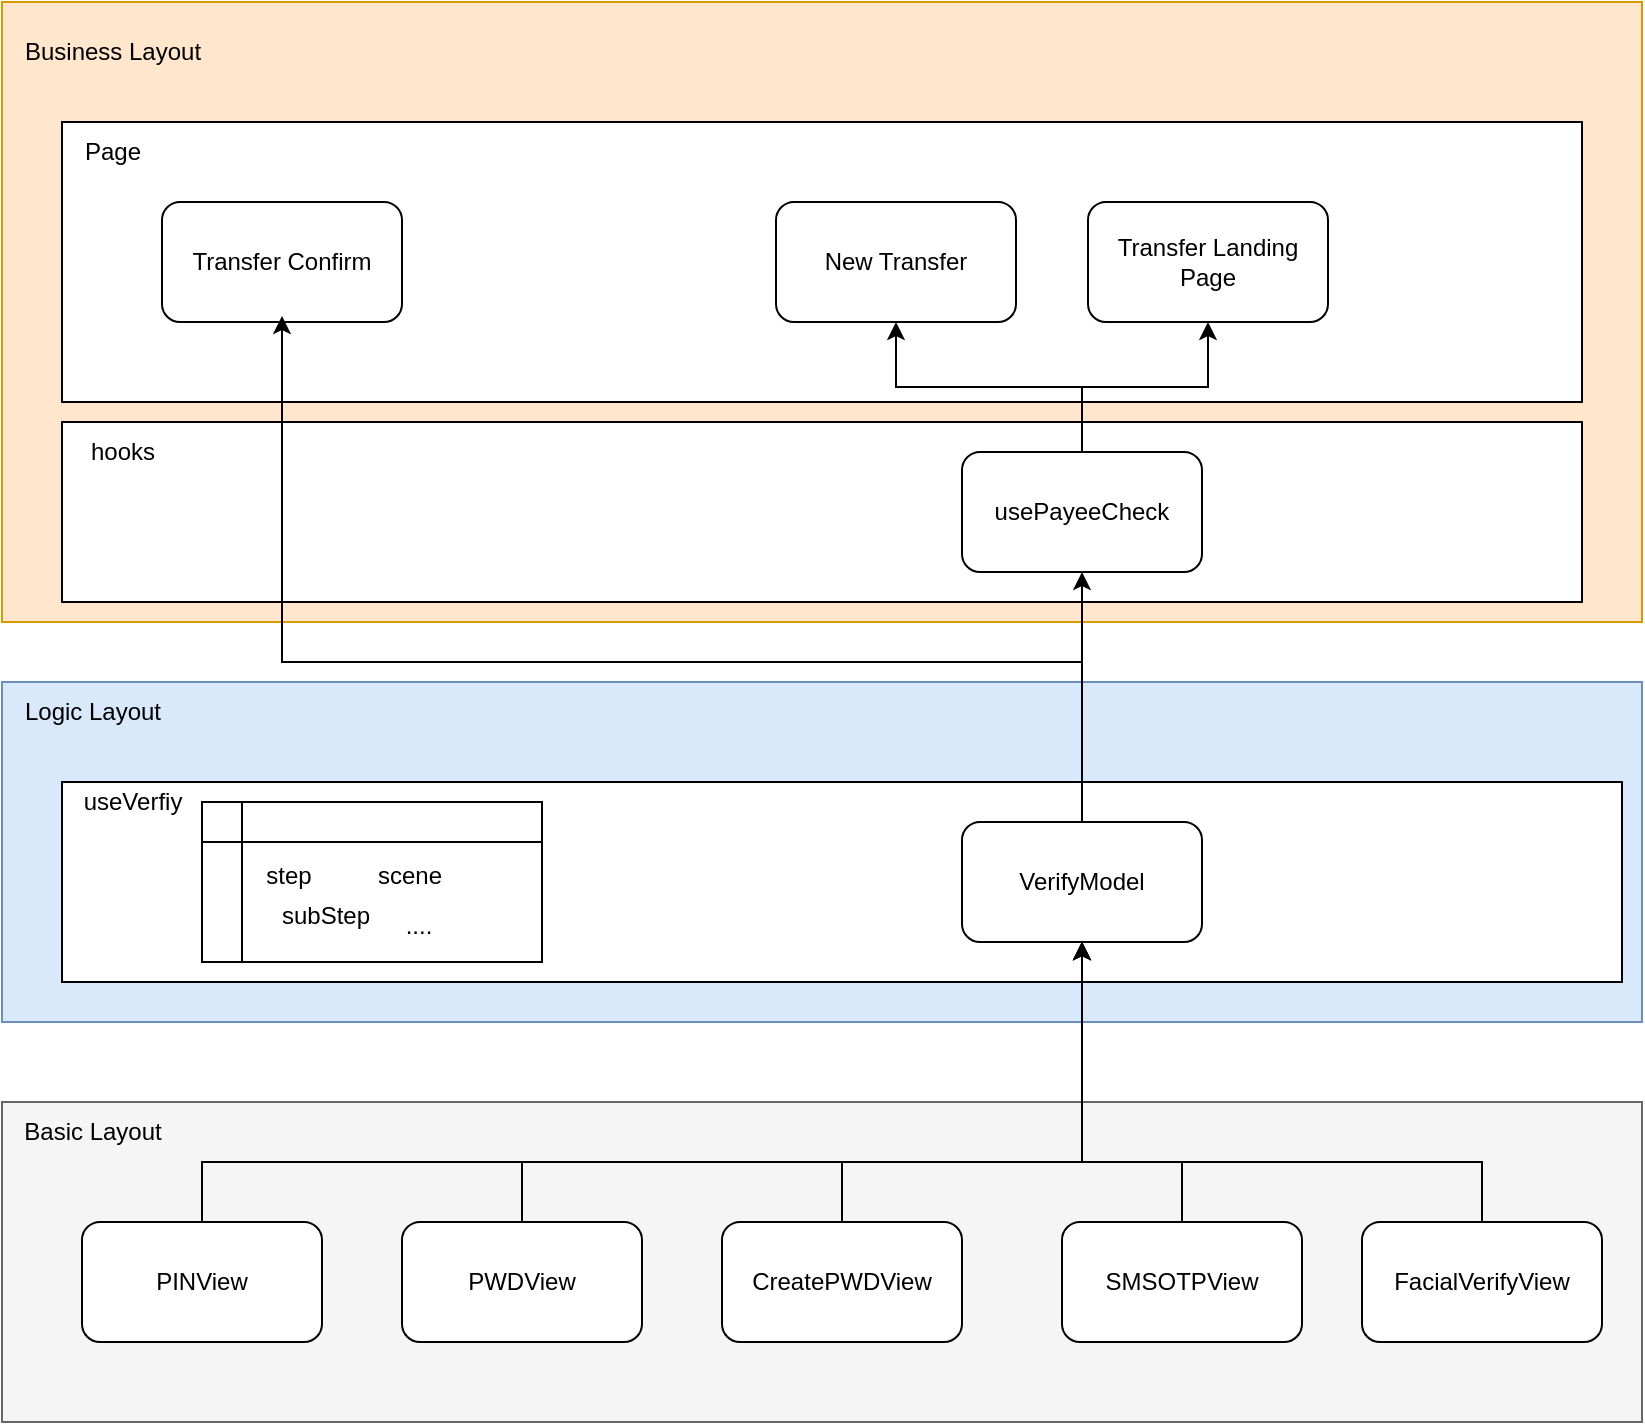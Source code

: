 <mxfile version="20.8.21" type="github" pages="2">
  <diagram id="tug-MrQS2ArPpJNBZUA7" name="第 1 页">
    <mxGraphModel dx="1242" dy="1964" grid="1" gridSize="10" guides="1" tooltips="1" connect="1" arrows="1" fold="1" page="1" pageScale="1" pageWidth="827" pageHeight="1169" math="0" shadow="0">
      <root>
        <mxCell id="0" />
        <mxCell id="1" parent="0" />
        <mxCell id="47pUHz8qlLQvw9tdH5vL-11" value="" style="rounded=0;whiteSpace=wrap;html=1;fillColor=#dae8fc;strokeColor=#6c8ebf;" parent="1" vertex="1">
          <mxGeometry x="80" y="330" width="820" height="170" as="geometry" />
        </mxCell>
        <mxCell id="47pUHz8qlLQvw9tdH5vL-1" value="" style="rounded=0;whiteSpace=wrap;html=1;fillColor=#ffe6cc;strokeColor=#d79b00;" parent="1" vertex="1">
          <mxGeometry x="80" y="-10" width="820" height="310" as="geometry" />
        </mxCell>
        <mxCell id="47pUHz8qlLQvw9tdH5vL-2" value="" style="rounded=0;whiteSpace=wrap;html=1;" parent="1" vertex="1">
          <mxGeometry x="110" y="50" width="760" height="140" as="geometry" />
        </mxCell>
        <mxCell id="47pUHz8qlLQvw9tdH5vL-3" value="Page" style="text;html=1;align=center;verticalAlign=middle;resizable=0;points=[];autosize=1;strokeColor=none;fillColor=none;" parent="1" vertex="1">
          <mxGeometry x="110" y="50" width="50" height="30" as="geometry" />
        </mxCell>
        <mxCell id="47pUHz8qlLQvw9tdH5vL-4" value="Transfer Confirm" style="rounded=1;whiteSpace=wrap;html=1;fontFamily=Helvetica;fontSize=12;fontColor=default;align=center;strokeColor=default;fillColor=default;" parent="1" vertex="1">
          <mxGeometry x="160" y="90" width="120" height="60" as="geometry" />
        </mxCell>
        <mxCell id="47pUHz8qlLQvw9tdH5vL-5" value="New Transfer" style="rounded=1;whiteSpace=wrap;html=1;fontFamily=Helvetica;fontSize=12;fontColor=default;align=center;strokeColor=default;fillColor=default;" parent="1" vertex="1">
          <mxGeometry x="467" y="90" width="120" height="60" as="geometry" />
        </mxCell>
        <mxCell id="47pUHz8qlLQvw9tdH5vL-6" value="" style="rounded=0;whiteSpace=wrap;html=1;" parent="1" vertex="1">
          <mxGeometry x="110" y="380" width="780" height="100" as="geometry" />
        </mxCell>
        <mxCell id="47pUHz8qlLQvw9tdH5vL-8" value="VerifyModel" style="rounded=1;whiteSpace=wrap;html=1;" parent="1" vertex="1">
          <mxGeometry x="560" y="400" width="120" height="60" as="geometry" />
        </mxCell>
        <mxCell id="47pUHz8qlLQvw9tdH5vL-9" value="&lt;span style=&quot;&quot;&gt;useVerfiy&lt;/span&gt;" style="text;html=1;align=center;verticalAlign=middle;resizable=0;points=[];autosize=1;strokeColor=none;fillColor=none;" parent="1" vertex="1">
          <mxGeometry x="110" y="375" width="70" height="30" as="geometry" />
        </mxCell>
        <mxCell id="47pUHz8qlLQvw9tdH5vL-10" value="Business Layout" style="text;html=1;align=center;verticalAlign=middle;resizable=0;points=[];autosize=1;strokeColor=none;fillColor=none;" parent="1" vertex="1">
          <mxGeometry x="80" width="110" height="30" as="geometry" />
        </mxCell>
        <mxCell id="47pUHz8qlLQvw9tdH5vL-12" value="Logic Layout" style="text;html=1;align=center;verticalAlign=middle;resizable=0;points=[];autosize=1;strokeColor=none;fillColor=none;" parent="1" vertex="1">
          <mxGeometry x="80" y="330" width="90" height="30" as="geometry" />
        </mxCell>
        <mxCell id="47pUHz8qlLQvw9tdH5vL-13" value="" style="rounded=0;whiteSpace=wrap;html=1;fillColor=#f5f5f5;fontColor=#333333;strokeColor=#666666;" parent="1" vertex="1">
          <mxGeometry x="80" y="540" width="820" height="160" as="geometry" />
        </mxCell>
        <mxCell id="47pUHz8qlLQvw9tdH5vL-14" value="Basic Layout" style="text;html=1;align=center;verticalAlign=middle;resizable=0;points=[];autosize=1;strokeColor=none;fillColor=none;" parent="1" vertex="1">
          <mxGeometry x="80" y="540" width="90" height="30" as="geometry" />
        </mxCell>
        <mxCell id="47pUHz8qlLQvw9tdH5vL-22" value="" style="group" parent="1" vertex="1" connectable="0">
          <mxGeometry x="180" y="390" width="170" height="80" as="geometry" />
        </mxCell>
        <mxCell id="47pUHz8qlLQvw9tdH5vL-20" value="" style="shape=internalStorage;whiteSpace=wrap;html=1;backgroundOutline=1;" parent="47pUHz8qlLQvw9tdH5vL-22" vertex="1">
          <mxGeometry width="170" height="80" as="geometry" />
        </mxCell>
        <mxCell id="47pUHz8qlLQvw9tdH5vL-15" value="step" style="text;html=1;strokeColor=none;fillColor=none;align=center;verticalAlign=middle;whiteSpace=wrap;rounded=0;" parent="47pUHz8qlLQvw9tdH5vL-22" vertex="1">
          <mxGeometry x="17" y="26.67" width="53" height="20" as="geometry" />
        </mxCell>
        <mxCell id="47pUHz8qlLQvw9tdH5vL-16" value="scene" style="text;html=1;strokeColor=none;fillColor=none;align=center;verticalAlign=middle;whiteSpace=wrap;rounded=0;" parent="47pUHz8qlLQvw9tdH5vL-22" vertex="1">
          <mxGeometry x="80" y="26.67" width="47.5" height="20" as="geometry" />
        </mxCell>
        <mxCell id="47pUHz8qlLQvw9tdH5vL-17" value="subStep" style="text;html=1;strokeColor=none;fillColor=none;align=center;verticalAlign=middle;whiteSpace=wrap;rounded=0;" parent="47pUHz8qlLQvw9tdH5vL-22" vertex="1">
          <mxGeometry x="34" y="46.67" width="56" height="20" as="geometry" />
        </mxCell>
        <mxCell id="47pUHz8qlLQvw9tdH5vL-21" value="...." style="text;html=1;align=center;verticalAlign=middle;resizable=0;points=[];autosize=1;strokeColor=none;fillColor=none;" parent="47pUHz8qlLQvw9tdH5vL-22" vertex="1">
          <mxGeometry x="87.5" y="46.67" width="40" height="30" as="geometry" />
        </mxCell>
        <mxCell id="47pUHz8qlLQvw9tdH5vL-28" style="edgeStyle=orthogonalEdgeStyle;rounded=0;orthogonalLoop=1;jettySize=auto;html=1;" parent="1" source="47pUHz8qlLQvw9tdH5vL-24" target="47pUHz8qlLQvw9tdH5vL-8" edge="1">
          <mxGeometry relative="1" as="geometry">
            <Array as="points">
              <mxPoint x="180" y="570" />
              <mxPoint x="620" y="570" />
            </Array>
          </mxGeometry>
        </mxCell>
        <mxCell id="47pUHz8qlLQvw9tdH5vL-24" value="PINView" style="rounded=1;whiteSpace=wrap;html=1;" parent="1" vertex="1">
          <mxGeometry x="120" y="600" width="120" height="60" as="geometry" />
        </mxCell>
        <mxCell id="47pUHz8qlLQvw9tdH5vL-29" style="edgeStyle=orthogonalEdgeStyle;rounded=0;orthogonalLoop=1;jettySize=auto;html=1;entryX=0.5;entryY=1;entryDx=0;entryDy=0;" parent="1" source="47pUHz8qlLQvw9tdH5vL-25" target="47pUHz8qlLQvw9tdH5vL-8" edge="1">
          <mxGeometry relative="1" as="geometry">
            <Array as="points">
              <mxPoint x="340" y="570" />
              <mxPoint x="620" y="570" />
            </Array>
          </mxGeometry>
        </mxCell>
        <mxCell id="47pUHz8qlLQvw9tdH5vL-25" value="PWDView" style="rounded=1;whiteSpace=wrap;html=1;" parent="1" vertex="1">
          <mxGeometry x="280" y="600" width="120" height="60" as="geometry" />
        </mxCell>
        <mxCell id="47pUHz8qlLQvw9tdH5vL-30" style="edgeStyle=orthogonalEdgeStyle;rounded=0;orthogonalLoop=1;jettySize=auto;html=1;" parent="1" source="47pUHz8qlLQvw9tdH5vL-26" target="47pUHz8qlLQvw9tdH5vL-8" edge="1">
          <mxGeometry relative="1" as="geometry">
            <Array as="points">
              <mxPoint x="500" y="570" />
              <mxPoint x="620" y="570" />
            </Array>
          </mxGeometry>
        </mxCell>
        <mxCell id="47pUHz8qlLQvw9tdH5vL-26" value="CreatePWDView" style="rounded=1;whiteSpace=wrap;html=1;" parent="1" vertex="1">
          <mxGeometry x="440" y="600" width="120" height="60" as="geometry" />
        </mxCell>
        <mxCell id="47pUHz8qlLQvw9tdH5vL-31" style="edgeStyle=orthogonalEdgeStyle;rounded=0;orthogonalLoop=1;jettySize=auto;html=1;entryX=0.5;entryY=1;entryDx=0;entryDy=0;" parent="1" source="47pUHz8qlLQvw9tdH5vL-27" target="47pUHz8qlLQvw9tdH5vL-8" edge="1">
          <mxGeometry relative="1" as="geometry">
            <Array as="points">
              <mxPoint x="670" y="570" />
              <mxPoint x="620" y="570" />
            </Array>
          </mxGeometry>
        </mxCell>
        <mxCell id="47pUHz8qlLQvw9tdH5vL-27" value="SMSOTPView" style="rounded=1;whiteSpace=wrap;html=1;" parent="1" vertex="1">
          <mxGeometry x="610" y="600" width="120" height="60" as="geometry" />
        </mxCell>
        <mxCell id="wXyz6Q06AJI_B1UI5oNw-1" value="Transfer Landing Page" style="rounded=1;whiteSpace=wrap;html=1;fontFamily=Helvetica;fontSize=12;fontColor=default;align=center;strokeColor=default;fillColor=default;" parent="1" vertex="1">
          <mxGeometry x="623" y="90" width="120" height="60" as="geometry" />
        </mxCell>
        <mxCell id="wXyz6Q06AJI_B1UI5oNw-2" value="" style="rounded=0;whiteSpace=wrap;html=1;" parent="1" vertex="1">
          <mxGeometry x="110" y="200" width="760" height="90" as="geometry" />
        </mxCell>
        <mxCell id="wXyz6Q06AJI_B1UI5oNw-6" style="edgeStyle=orthogonalEdgeStyle;rounded=0;orthogonalLoop=1;jettySize=auto;html=1;" parent="1" source="wXyz6Q06AJI_B1UI5oNw-3" target="47pUHz8qlLQvw9tdH5vL-5" edge="1">
          <mxGeometry relative="1" as="geometry" />
        </mxCell>
        <mxCell id="wXyz6Q06AJI_B1UI5oNw-7" style="edgeStyle=orthogonalEdgeStyle;rounded=0;orthogonalLoop=1;jettySize=auto;html=1;" parent="1" source="wXyz6Q06AJI_B1UI5oNw-3" target="wXyz6Q06AJI_B1UI5oNw-1" edge="1">
          <mxGeometry relative="1" as="geometry" />
        </mxCell>
        <mxCell id="wXyz6Q06AJI_B1UI5oNw-3" value="usePayeeCheck" style="rounded=1;whiteSpace=wrap;html=1;fontFamily=Helvetica;fontSize=12;fontColor=default;align=center;strokeColor=default;fillColor=default;" parent="1" vertex="1">
          <mxGeometry x="560" y="215" width="120" height="60" as="geometry" />
        </mxCell>
        <mxCell id="47pUHz8qlLQvw9tdH5vL-19" style="edgeStyle=orthogonalEdgeStyle;rounded=0;orthogonalLoop=1;jettySize=auto;html=1;entryX=0.5;entryY=1;entryDx=0;entryDy=0;exitX=0.5;exitY=0;exitDx=0;exitDy=0;" parent="1" source="47pUHz8qlLQvw9tdH5vL-8" edge="1">
          <mxGeometry relative="1" as="geometry">
            <Array as="points">
              <mxPoint x="620" y="320" />
              <mxPoint x="220" y="320" />
            </Array>
            <mxPoint x="474" y="397" as="sourcePoint" />
            <mxPoint x="220" y="147" as="targetPoint" />
          </mxGeometry>
        </mxCell>
        <mxCell id="wXyz6Q06AJI_B1UI5oNw-4" value="hooks" style="text;html=1;align=center;verticalAlign=middle;resizable=0;points=[];autosize=1;strokeColor=none;fillColor=none;" parent="1" vertex="1">
          <mxGeometry x="110" y="200" width="60" height="30" as="geometry" />
        </mxCell>
        <mxCell id="wXyz6Q06AJI_B1UI5oNw-5" style="edgeStyle=orthogonalEdgeStyle;rounded=0;orthogonalLoop=1;jettySize=auto;html=1;entryX=0.5;entryY=1;entryDx=0;entryDy=0;" parent="1" source="47pUHz8qlLQvw9tdH5vL-8" target="wXyz6Q06AJI_B1UI5oNw-3" edge="1">
          <mxGeometry relative="1" as="geometry" />
        </mxCell>
        <mxCell id="XZqSzWeyP3mBKSsPZ4cO-2" style="edgeStyle=orthogonalEdgeStyle;rounded=0;orthogonalLoop=1;jettySize=auto;html=1;entryX=0.5;entryY=1;entryDx=0;entryDy=0;" parent="1" source="XZqSzWeyP3mBKSsPZ4cO-1" target="47pUHz8qlLQvw9tdH5vL-8" edge="1">
          <mxGeometry relative="1" as="geometry">
            <Array as="points">
              <mxPoint x="820" y="570" />
              <mxPoint x="620" y="570" />
            </Array>
          </mxGeometry>
        </mxCell>
        <mxCell id="XZqSzWeyP3mBKSsPZ4cO-1" value="FacialVerifyView" style="rounded=1;whiteSpace=wrap;html=1;" parent="1" vertex="1">
          <mxGeometry x="760" y="600" width="120" height="60" as="geometry" />
        </mxCell>
      </root>
    </mxGraphModel>
  </diagram>
  <diagram id="4Cbg82KS4nXGas6lxXEj" name="第 2 页">
    <mxGraphModel dx="1242" dy="795" grid="1" gridSize="10" guides="1" tooltips="1" connect="1" arrows="1" fold="1" page="1" pageScale="1" pageWidth="827" pageHeight="1169" math="0" shadow="0">
      <root>
        <mxCell id="0" />
        <mxCell id="1" parent="0" />
        <mxCell id="F14RW6M02W7KwmeuQx0O-1" value="" style="rounded=0;whiteSpace=wrap;html=1;fillColor=#dae8fc;strokeColor=#6c8ebf;" vertex="1" parent="1">
          <mxGeometry x="80" y="330" width="820" height="170" as="geometry" />
        </mxCell>
        <mxCell id="F14RW6M02W7KwmeuQx0O-2" value="" style="rounded=0;whiteSpace=wrap;html=1;fillColor=#ffe6cc;strokeColor=#d79b00;" vertex="1" parent="1">
          <mxGeometry x="80" y="90" width="820" height="210" as="geometry" />
        </mxCell>
        <mxCell id="F14RW6M02W7KwmeuQx0O-3" value="" style="rounded=0;whiteSpace=wrap;html=1;" vertex="1" parent="1">
          <mxGeometry x="110" y="120" width="760" height="140" as="geometry" />
        </mxCell>
        <mxCell id="F14RW6M02W7KwmeuQx0O-4" value="Page" style="text;html=1;align=center;verticalAlign=middle;resizable=0;points=[];autosize=1;strokeColor=none;fillColor=none;" vertex="1" parent="1">
          <mxGeometry x="110" y="120" width="50" height="30" as="geometry" />
        </mxCell>
        <mxCell id="F14RW6M02W7KwmeuQx0O-5" value="Login" style="rounded=1;whiteSpace=wrap;html=1;fontFamily=Helvetica;fontSize=12;fontColor=default;align=center;strokeColor=default;fillColor=default;" vertex="1" parent="1">
          <mxGeometry x="280" y="165" width="120" height="60" as="geometry" />
        </mxCell>
        <mxCell id="F14RW6M02W7KwmeuQx0O-6" value="Security Verify" style="rounded=1;whiteSpace=wrap;html=1;fontFamily=Helvetica;fontSize=12;fontColor=default;align=center;strokeColor=default;fillColor=default;" vertex="1" parent="1">
          <mxGeometry x="430" y="165" width="120" height="60" as="geometry" />
        </mxCell>
        <mxCell id="F14RW6M02W7KwmeuQx0O-7" value="" style="rounded=0;whiteSpace=wrap;html=1;" vertex="1" parent="1">
          <mxGeometry x="110" y="380" width="780" height="100" as="geometry" />
        </mxCell>
        <mxCell id="F14RW6M02W7KwmeuQx0O-8" style="edgeStyle=orthogonalEdgeStyle;rounded=0;orthogonalLoop=1;jettySize=auto;html=1;entryX=0.5;entryY=1;entryDx=0;entryDy=0;" edge="1" parent="1" source="F14RW6M02W7KwmeuQx0O-9" target="F14RW6M02W7KwmeuQx0O-29">
          <mxGeometry relative="1" as="geometry">
            <Array as="points">
              <mxPoint x="620" y="310" />
              <mxPoint x="630" y="310" />
            </Array>
          </mxGeometry>
        </mxCell>
        <mxCell id="F14RW6M02W7KwmeuQx0O-35" style="edgeStyle=orthogonalEdgeStyle;rounded=0;orthogonalLoop=1;jettySize=auto;html=1;" edge="1" parent="1" source="F14RW6M02W7KwmeuQx0O-9" target="F14RW6M02W7KwmeuQx0O-34">
          <mxGeometry relative="1" as="geometry">
            <Array as="points">
              <mxPoint x="620" y="310" />
              <mxPoint x="780" y="310" />
            </Array>
          </mxGeometry>
        </mxCell>
        <mxCell id="F14RW6M02W7KwmeuQx0O-9" value="VerifyModel" style="rounded=1;whiteSpace=wrap;html=1;" vertex="1" parent="1">
          <mxGeometry x="560" y="400" width="120" height="60" as="geometry" />
        </mxCell>
        <mxCell id="F14RW6M02W7KwmeuQx0O-10" value="&lt;span style=&quot;&quot;&gt;useVerfiy&lt;/span&gt;" style="text;html=1;align=center;verticalAlign=middle;resizable=0;points=[];autosize=1;strokeColor=none;fillColor=none;" vertex="1" parent="1">
          <mxGeometry x="110" y="375" width="70" height="30" as="geometry" />
        </mxCell>
        <mxCell id="F14RW6M02W7KwmeuQx0O-11" value="Business Layout" style="text;html=1;align=center;verticalAlign=middle;resizable=0;points=[];autosize=1;strokeColor=none;fillColor=none;" vertex="1" parent="1">
          <mxGeometry x="80" y="90" width="110" height="30" as="geometry" />
        </mxCell>
        <mxCell id="F14RW6M02W7KwmeuQx0O-12" value="Logic Layout" style="text;html=1;align=center;verticalAlign=middle;resizable=0;points=[];autosize=1;strokeColor=none;fillColor=none;" vertex="1" parent="1">
          <mxGeometry x="80" y="330" width="90" height="30" as="geometry" />
        </mxCell>
        <mxCell id="F14RW6M02W7KwmeuQx0O-13" value="" style="rounded=0;whiteSpace=wrap;html=1;fillColor=#f5f5f5;fontColor=#333333;strokeColor=#666666;" vertex="1" parent="1">
          <mxGeometry x="80" y="540" width="820" height="160" as="geometry" />
        </mxCell>
        <mxCell id="F14RW6M02W7KwmeuQx0O-14" value="Basic Layout" style="text;html=1;align=center;verticalAlign=middle;resizable=0;points=[];autosize=1;strokeColor=none;fillColor=none;" vertex="1" parent="1">
          <mxGeometry x="80" y="540" width="90" height="30" as="geometry" />
        </mxCell>
        <mxCell id="F14RW6M02W7KwmeuQx0O-15" value="" style="group" vertex="1" connectable="0" parent="1">
          <mxGeometry x="180" y="390" width="170" height="80" as="geometry" />
        </mxCell>
        <mxCell id="F14RW6M02W7KwmeuQx0O-16" value="" style="shape=internalStorage;whiteSpace=wrap;html=1;backgroundOutline=1;" vertex="1" parent="F14RW6M02W7KwmeuQx0O-15">
          <mxGeometry width="170" height="80" as="geometry" />
        </mxCell>
        <mxCell id="F14RW6M02W7KwmeuQx0O-17" value="step" style="text;html=1;strokeColor=none;fillColor=none;align=center;verticalAlign=middle;whiteSpace=wrap;rounded=0;" vertex="1" parent="F14RW6M02W7KwmeuQx0O-15">
          <mxGeometry x="17" y="26.67" width="53" height="20" as="geometry" />
        </mxCell>
        <mxCell id="F14RW6M02W7KwmeuQx0O-18" value="scene" style="text;html=1;strokeColor=none;fillColor=none;align=center;verticalAlign=middle;whiteSpace=wrap;rounded=0;" vertex="1" parent="F14RW6M02W7KwmeuQx0O-15">
          <mxGeometry x="80" y="26.67" width="47.5" height="20" as="geometry" />
        </mxCell>
        <mxCell id="F14RW6M02W7KwmeuQx0O-19" value="subStep" style="text;html=1;strokeColor=none;fillColor=none;align=center;verticalAlign=middle;whiteSpace=wrap;rounded=0;" vertex="1" parent="F14RW6M02W7KwmeuQx0O-15">
          <mxGeometry x="34" y="46.67" width="56" height="20" as="geometry" />
        </mxCell>
        <mxCell id="F14RW6M02W7KwmeuQx0O-20" value="...." style="text;html=1;align=center;verticalAlign=middle;resizable=0;points=[];autosize=1;strokeColor=none;fillColor=none;" vertex="1" parent="F14RW6M02W7KwmeuQx0O-15">
          <mxGeometry x="87.5" y="46.67" width="40" height="30" as="geometry" />
        </mxCell>
        <mxCell id="F14RW6M02W7KwmeuQx0O-21" style="edgeStyle=orthogonalEdgeStyle;rounded=0;orthogonalLoop=1;jettySize=auto;html=1;" edge="1" parent="1" source="F14RW6M02W7KwmeuQx0O-22" target="F14RW6M02W7KwmeuQx0O-9">
          <mxGeometry relative="1" as="geometry">
            <Array as="points">
              <mxPoint x="180" y="570" />
              <mxPoint x="620" y="570" />
            </Array>
          </mxGeometry>
        </mxCell>
        <mxCell id="F14RW6M02W7KwmeuQx0O-22" value="PINView" style="rounded=1;whiteSpace=wrap;html=1;" vertex="1" parent="1">
          <mxGeometry x="120" y="600" width="120" height="60" as="geometry" />
        </mxCell>
        <mxCell id="F14RW6M02W7KwmeuQx0O-23" style="edgeStyle=orthogonalEdgeStyle;rounded=0;orthogonalLoop=1;jettySize=auto;html=1;entryX=0.5;entryY=1;entryDx=0;entryDy=0;" edge="1" parent="1" source="F14RW6M02W7KwmeuQx0O-24" target="F14RW6M02W7KwmeuQx0O-9">
          <mxGeometry relative="1" as="geometry">
            <Array as="points">
              <mxPoint x="340" y="570" />
              <mxPoint x="620" y="570" />
            </Array>
          </mxGeometry>
        </mxCell>
        <mxCell id="F14RW6M02W7KwmeuQx0O-24" value="PWDView" style="rounded=1;whiteSpace=wrap;html=1;" vertex="1" parent="1">
          <mxGeometry x="280" y="600" width="120" height="60" as="geometry" />
        </mxCell>
        <mxCell id="F14RW6M02W7KwmeuQx0O-25" style="edgeStyle=orthogonalEdgeStyle;rounded=0;orthogonalLoop=1;jettySize=auto;html=1;" edge="1" parent="1" source="F14RW6M02W7KwmeuQx0O-26" target="F14RW6M02W7KwmeuQx0O-9">
          <mxGeometry relative="1" as="geometry">
            <Array as="points">
              <mxPoint x="500" y="570" />
              <mxPoint x="620" y="570" />
            </Array>
          </mxGeometry>
        </mxCell>
        <mxCell id="F14RW6M02W7KwmeuQx0O-26" value="CreatePWDView" style="rounded=1;whiteSpace=wrap;html=1;" vertex="1" parent="1">
          <mxGeometry x="440" y="600" width="120" height="60" as="geometry" />
        </mxCell>
        <mxCell id="F14RW6M02W7KwmeuQx0O-27" style="edgeStyle=orthogonalEdgeStyle;rounded=0;orthogonalLoop=1;jettySize=auto;html=1;entryX=0.5;entryY=1;entryDx=0;entryDy=0;" edge="1" parent="1" source="F14RW6M02W7KwmeuQx0O-28" target="F14RW6M02W7KwmeuQx0O-9">
          <mxGeometry relative="1" as="geometry">
            <Array as="points">
              <mxPoint x="670" y="570" />
              <mxPoint x="620" y="570" />
            </Array>
          </mxGeometry>
        </mxCell>
        <mxCell id="F14RW6M02W7KwmeuQx0O-28" value="SMSOTPView" style="rounded=1;whiteSpace=wrap;html=1;" vertex="1" parent="1">
          <mxGeometry x="610" y="600" width="120" height="60" as="geometry" />
        </mxCell>
        <mxCell id="F14RW6M02W7KwmeuQx0O-29" value="pre-login-forgot" style="rounded=1;whiteSpace=wrap;html=1;fontFamily=Helvetica;fontSize=12;fontColor=default;align=center;strokeColor=default;fillColor=default;" vertex="1" parent="1">
          <mxGeometry x="570" y="165" width="120" height="60" as="geometry" />
        </mxCell>
        <mxCell id="F14RW6M02W7KwmeuQx0O-30" style="edgeStyle=orthogonalEdgeStyle;rounded=0;orthogonalLoop=1;jettySize=auto;html=1;exitX=0.5;exitY=0;exitDx=0;exitDy=0;" edge="1" parent="1" source="F14RW6M02W7KwmeuQx0O-9">
          <mxGeometry relative="1" as="geometry">
            <Array as="points">
              <mxPoint x="620" y="310" />
              <mxPoint x="340" y="310" />
              <mxPoint x="340" y="220" />
            </Array>
            <mxPoint x="474" y="397" as="sourcePoint" />
            <mxPoint x="340" y="220" as="targetPoint" />
          </mxGeometry>
        </mxCell>
        <mxCell id="F14RW6M02W7KwmeuQx0O-31" style="edgeStyle=orthogonalEdgeStyle;rounded=0;orthogonalLoop=1;jettySize=auto;html=1;entryX=0.5;entryY=1;entryDx=0;entryDy=0;" edge="1" parent="1" source="F14RW6M02W7KwmeuQx0O-9" target="F14RW6M02W7KwmeuQx0O-6">
          <mxGeometry relative="1" as="geometry">
            <mxPoint x="620" y="275" as="targetPoint" />
            <Array as="points">
              <mxPoint x="620" y="310" />
              <mxPoint x="490" y="310" />
            </Array>
          </mxGeometry>
        </mxCell>
        <mxCell id="F14RW6M02W7KwmeuQx0O-32" style="edgeStyle=orthogonalEdgeStyle;rounded=0;orthogonalLoop=1;jettySize=auto;html=1;entryX=0.5;entryY=1;entryDx=0;entryDy=0;" edge="1" parent="1" source="F14RW6M02W7KwmeuQx0O-33" target="F14RW6M02W7KwmeuQx0O-9">
          <mxGeometry relative="1" as="geometry">
            <Array as="points">
              <mxPoint x="820" y="570" />
              <mxPoint x="620" y="570" />
            </Array>
          </mxGeometry>
        </mxCell>
        <mxCell id="F14RW6M02W7KwmeuQx0O-33" value="FacialVerifyView" style="rounded=1;whiteSpace=wrap;html=1;" vertex="1" parent="1">
          <mxGeometry x="760" y="600" width="120" height="60" as="geometry" />
        </mxCell>
        <mxCell id="F14RW6M02W7KwmeuQx0O-34" value="Transfer Landing" style="rounded=1;whiteSpace=wrap;html=1;fontFamily=Helvetica;fontSize=12;fontColor=default;align=center;strokeColor=default;fillColor=default;" vertex="1" parent="1">
          <mxGeometry x="720" y="165" width="120" height="60" as="geometry" />
        </mxCell>
      </root>
    </mxGraphModel>
  </diagram>
</mxfile>
